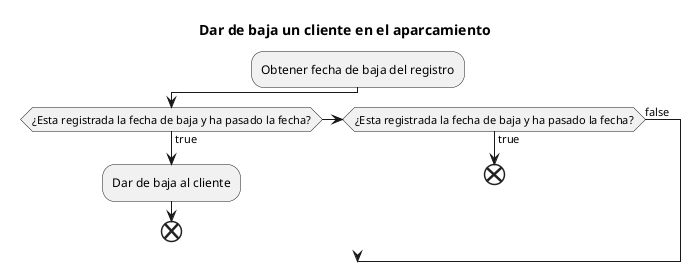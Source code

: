 @startuml
title Dar de baja un cliente en el aparcamiento

:Obtener fecha de baja del registro;

if (¿Esta registrada la fecha de baja y ha pasado la fecha?) then (true)
    :Dar de baja al cliente;
    end
else if (¿Esta registrada la fecha de baja y ha pasado la fecha?) then (true)
    end;
else (false)
    
endif